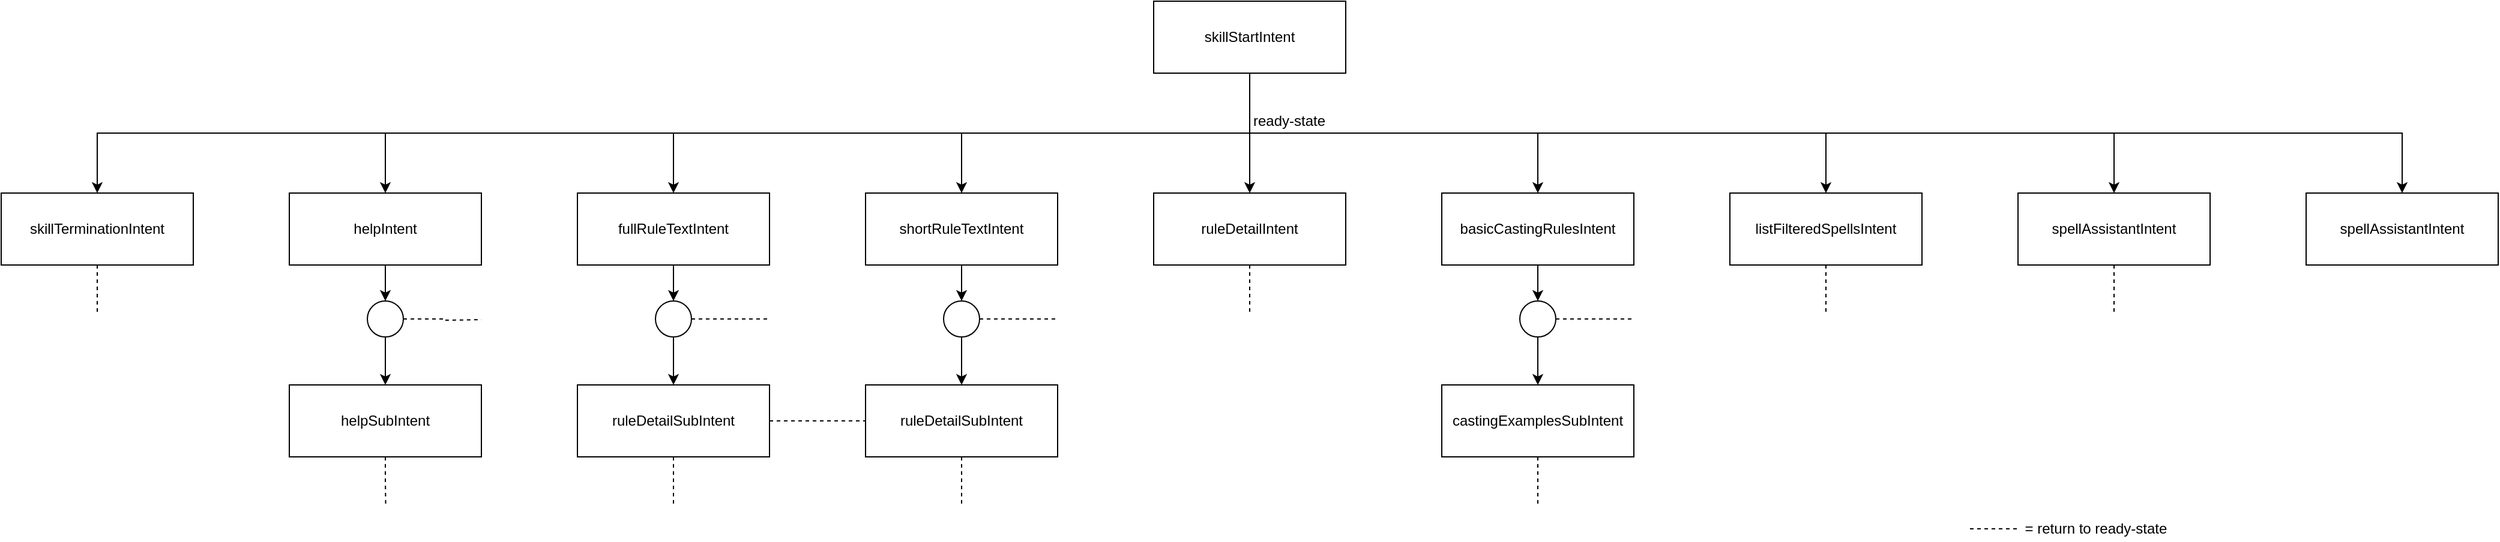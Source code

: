 <mxfile version="14.1.8" type="device"><diagram id="jQs6yxECspEw916ndls4" name="Seite-1"><mxGraphModel dx="733" dy="2117" grid="1" gridSize="10" guides="1" tooltips="1" connect="1" arrows="1" fold="1" page="1" pageScale="1" pageWidth="827" pageHeight="1169" math="0" shadow="0"><root><mxCell id="0"/><mxCell id="1" parent="0"/><mxCell id="MGvzKNlJy8ga0nyBK8fZ-31" style="edgeStyle=orthogonalEdgeStyle;rounded=0;orthogonalLoop=1;jettySize=auto;html=1;exitX=0.5;exitY=1;exitDx=0;exitDy=0;entryX=0.5;entryY=0;entryDx=0;entryDy=0;" parent="1" source="MGvzKNlJy8ga0nyBK8fZ-1" target="MGvzKNlJy8ga0nyBK8fZ-18" edge="1"><mxGeometry relative="1" as="geometry"/></mxCell><mxCell id="MGvzKNlJy8ga0nyBK8fZ-32" style="edgeStyle=orthogonalEdgeStyle;rounded=0;orthogonalLoop=1;jettySize=auto;html=1;exitX=0.5;exitY=1;exitDx=0;exitDy=0;" parent="1" source="MGvzKNlJy8ga0nyBK8fZ-1" target="MGvzKNlJy8ga0nyBK8fZ-19" edge="1"><mxGeometry relative="1" as="geometry"/></mxCell><mxCell id="MGvzKNlJy8ga0nyBK8fZ-33" style="edgeStyle=orthogonalEdgeStyle;rounded=0;orthogonalLoop=1;jettySize=auto;html=1;exitX=0.5;exitY=1;exitDx=0;exitDy=0;entryX=0.5;entryY=0;entryDx=0;entryDy=0;" parent="1" source="MGvzKNlJy8ga0nyBK8fZ-1" target="MGvzKNlJy8ga0nyBK8fZ-20" edge="1"><mxGeometry relative="1" as="geometry"/></mxCell><mxCell id="MGvzKNlJy8ga0nyBK8fZ-34" style="edgeStyle=orthogonalEdgeStyle;rounded=0;orthogonalLoop=1;jettySize=auto;html=1;exitX=0.5;exitY=1;exitDx=0;exitDy=0;entryX=0.5;entryY=0;entryDx=0;entryDy=0;" parent="1" source="MGvzKNlJy8ga0nyBK8fZ-1" target="MGvzKNlJy8ga0nyBK8fZ-21" edge="1"><mxGeometry relative="1" as="geometry"/></mxCell><mxCell id="MGvzKNlJy8ga0nyBK8fZ-35" style="edgeStyle=orthogonalEdgeStyle;rounded=0;orthogonalLoop=1;jettySize=auto;html=1;exitX=0.5;exitY=1;exitDx=0;exitDy=0;" parent="1" source="MGvzKNlJy8ga0nyBK8fZ-1" target="MGvzKNlJy8ga0nyBK8fZ-24" edge="1"><mxGeometry relative="1" as="geometry"/></mxCell><mxCell id="MGvzKNlJy8ga0nyBK8fZ-36" style="edgeStyle=orthogonalEdgeStyle;rounded=0;orthogonalLoop=1;jettySize=auto;html=1;exitX=0.5;exitY=1;exitDx=0;exitDy=0;" parent="1" source="MGvzKNlJy8ga0nyBK8fZ-1" target="MGvzKNlJy8ga0nyBK8fZ-26" edge="1"><mxGeometry relative="1" as="geometry"/></mxCell><mxCell id="MGvzKNlJy8ga0nyBK8fZ-37" style="edgeStyle=orthogonalEdgeStyle;rounded=0;orthogonalLoop=1;jettySize=auto;html=1;exitX=0.5;exitY=1;exitDx=0;exitDy=0;" parent="1" source="MGvzKNlJy8ga0nyBK8fZ-1" target="MGvzKNlJy8ga0nyBK8fZ-30" edge="1"><mxGeometry relative="1" as="geometry"/></mxCell><mxCell id="MGvzKNlJy8ga0nyBK8fZ-43" style="edgeStyle=orthogonalEdgeStyle;rounded=0;orthogonalLoop=1;jettySize=auto;html=1;exitX=0.5;exitY=1;exitDx=0;exitDy=0;entryX=0.5;entryY=0;entryDx=0;entryDy=0;endArrow=classic;endFill=1;" parent="1" source="MGvzKNlJy8ga0nyBK8fZ-1" target="MGvzKNlJy8ga0nyBK8fZ-42" edge="1"><mxGeometry relative="1" as="geometry"/></mxCell><mxCell id="3sFwHkFUGNhHAYDC7Dpv-3" style="edgeStyle=orthogonalEdgeStyle;rounded=0;orthogonalLoop=1;jettySize=auto;html=1;exitX=0.5;exitY=1;exitDx=0;exitDy=0;entryX=0.5;entryY=0;entryDx=0;entryDy=0;" parent="1" source="MGvzKNlJy8ga0nyBK8fZ-1" target="3sFwHkFUGNhHAYDC7Dpv-1" edge="1"><mxGeometry relative="1" as="geometry"/></mxCell><mxCell id="MGvzKNlJy8ga0nyBK8fZ-1" value="skillStartIntent" style="rounded=0;whiteSpace=wrap;html=1;" parent="1" vertex="1"><mxGeometry x="1920" y="-1040" width="160" height="60" as="geometry"/></mxCell><mxCell id="MGvzKNlJy8ga0nyBK8fZ-81" style="edgeStyle=orthogonalEdgeStyle;rounded=0;orthogonalLoop=1;jettySize=auto;html=1;exitX=0.5;exitY=1;exitDx=0;exitDy=0;entryX=0.5;entryY=0;entryDx=0;entryDy=0;endArrow=classic;endFill=1;" parent="1" source="MGvzKNlJy8ga0nyBK8fZ-18" target="MGvzKNlJy8ga0nyBK8fZ-75" edge="1"><mxGeometry relative="1" as="geometry"/></mxCell><mxCell id="MGvzKNlJy8ga0nyBK8fZ-18" value="helpIntent" style="rounded=0;whiteSpace=wrap;html=1;" parent="1" vertex="1"><mxGeometry x="1200" y="-880" width="160" height="60" as="geometry"/></mxCell><mxCell id="MGvzKNlJy8ga0nyBK8fZ-57" style="edgeStyle=orthogonalEdgeStyle;rounded=0;orthogonalLoop=1;jettySize=auto;html=1;exitX=0.5;exitY=1;exitDx=0;exitDy=0;entryX=0.5;entryY=0;entryDx=0;entryDy=0;endArrow=classic;endFill=1;" parent="1" source="MGvzKNlJy8ga0nyBK8fZ-19" target="MGvzKNlJy8ga0nyBK8fZ-56" edge="1"><mxGeometry relative="1" as="geometry"/></mxCell><mxCell id="MGvzKNlJy8ga0nyBK8fZ-19" value="fullRuleTextIntent" style="rounded=0;whiteSpace=wrap;html=1;" parent="1" vertex="1"><mxGeometry x="1440" y="-880" width="160" height="60" as="geometry"/></mxCell><mxCell id="MGvzKNlJy8ga0nyBK8fZ-58" style="edgeStyle=orthogonalEdgeStyle;rounded=0;orthogonalLoop=1;jettySize=auto;html=1;exitX=0.5;exitY=1;exitDx=0;exitDy=0;entryX=0.5;entryY=0;entryDx=0;entryDy=0;endArrow=classic;endFill=1;" parent="1" source="MGvzKNlJy8ga0nyBK8fZ-20" target="MGvzKNlJy8ga0nyBK8fZ-55" edge="1"><mxGeometry relative="1" as="geometry"/></mxCell><mxCell id="MGvzKNlJy8ga0nyBK8fZ-20" value="shortRuleTextIntent" style="rounded=0;whiteSpace=wrap;html=1;" parent="1" vertex="1"><mxGeometry x="1680" y="-880" width="160" height="60" as="geometry"/></mxCell><mxCell id="MGvzKNlJy8ga0nyBK8fZ-49" style="edgeStyle=orthogonalEdgeStyle;rounded=0;orthogonalLoop=1;jettySize=auto;html=1;exitX=0.5;exitY=1;exitDx=0;exitDy=0;dashed=1;endArrow=none;endFill=0;" parent="1" source="MGvzKNlJy8ga0nyBK8fZ-21" edge="1"><mxGeometry relative="1" as="geometry"><mxPoint x="2000" y="-780" as="targetPoint"/></mxGeometry></mxCell><mxCell id="MGvzKNlJy8ga0nyBK8fZ-21" value="ruleDetailIntent" style="rounded=0;whiteSpace=wrap;html=1;" parent="1" vertex="1"><mxGeometry x="1920" y="-880" width="160" height="60" as="geometry"/></mxCell><mxCell id="MGvzKNlJy8ga0nyBK8fZ-48" style="edgeStyle=orthogonalEdgeStyle;rounded=0;orthogonalLoop=1;jettySize=auto;html=1;exitX=0.5;exitY=1;exitDx=0;exitDy=0;dashed=1;endArrow=none;endFill=0;" parent="1" source="MGvzKNlJy8ga0nyBK8fZ-22" edge="1"><mxGeometry relative="1" as="geometry"><mxPoint x="1760" y="-620" as="targetPoint"/></mxGeometry></mxCell><mxCell id="MGvzKNlJy8ga0nyBK8fZ-22" value="ruleDetailSubIntent" style="rounded=0;whiteSpace=wrap;html=1;" parent="1" vertex="1"><mxGeometry x="1680" y="-720" width="160" height="60" as="geometry"/></mxCell><mxCell id="MGvzKNlJy8ga0nyBK8fZ-61" style="edgeStyle=orthogonalEdgeStyle;rounded=0;orthogonalLoop=1;jettySize=auto;html=1;exitX=0.5;exitY=1;exitDx=0;exitDy=0;entryX=0.5;entryY=0;entryDx=0;entryDy=0;endArrow=classic;endFill=1;" parent="1" source="MGvzKNlJy8ga0nyBK8fZ-24" target="MGvzKNlJy8ga0nyBK8fZ-53" edge="1"><mxGeometry relative="1" as="geometry"/></mxCell><mxCell id="MGvzKNlJy8ga0nyBK8fZ-24" value="basicCastingRulesIntent" style="rounded=0;whiteSpace=wrap;html=1;" parent="1" vertex="1"><mxGeometry x="2160" y="-880" width="160" height="60" as="geometry"/></mxCell><mxCell id="MGvzKNlJy8ga0nyBK8fZ-50" style="edgeStyle=orthogonalEdgeStyle;rounded=0;orthogonalLoop=1;jettySize=auto;html=1;exitX=0.5;exitY=1;exitDx=0;exitDy=0;dashed=1;endArrow=none;endFill=0;" parent="1" source="MGvzKNlJy8ga0nyBK8fZ-25" edge="1"><mxGeometry relative="1" as="geometry"><mxPoint x="2240" y="-620" as="targetPoint"/></mxGeometry></mxCell><mxCell id="MGvzKNlJy8ga0nyBK8fZ-25" value="castingExamplesSubIntent" style="rounded=0;whiteSpace=wrap;html=1;" parent="1" vertex="1"><mxGeometry x="2160" y="-720" width="160" height="60" as="geometry"/></mxCell><mxCell id="MGvzKNlJy8ga0nyBK8fZ-51" style="edgeStyle=orthogonalEdgeStyle;rounded=0;orthogonalLoop=1;jettySize=auto;html=1;exitX=0.5;exitY=1;exitDx=0;exitDy=0;dashed=1;endArrow=none;endFill=0;" parent="1" source="MGvzKNlJy8ga0nyBK8fZ-26" edge="1"><mxGeometry relative="1" as="geometry"><mxPoint x="2480" y="-780" as="targetPoint"/></mxGeometry></mxCell><mxCell id="MGvzKNlJy8ga0nyBK8fZ-26" value="listFilteredSpellsIntent" style="rounded=0;whiteSpace=wrap;html=1;" parent="1" vertex="1"><mxGeometry x="2400" y="-880" width="160" height="60" as="geometry"/></mxCell><mxCell id="MGvzKNlJy8ga0nyBK8fZ-41" style="edgeStyle=orthogonalEdgeStyle;rounded=0;orthogonalLoop=1;jettySize=auto;html=1;exitX=1;exitY=0.5;exitDx=0;exitDy=0;entryX=0;entryY=0.5;entryDx=0;entryDy=0;dashed=1;endArrow=none;endFill=0;" parent="1" source="MGvzKNlJy8ga0nyBK8fZ-29" target="MGvzKNlJy8ga0nyBK8fZ-22" edge="1"><mxGeometry relative="1" as="geometry"/></mxCell><mxCell id="MGvzKNlJy8ga0nyBK8fZ-47" style="edgeStyle=orthogonalEdgeStyle;rounded=0;orthogonalLoop=1;jettySize=auto;html=1;exitX=0.5;exitY=1;exitDx=0;exitDy=0;dashed=1;endArrow=none;endFill=0;" parent="1" source="MGvzKNlJy8ga0nyBK8fZ-29" edge="1"><mxGeometry relative="1" as="geometry"><mxPoint x="1520" y="-620" as="targetPoint"/></mxGeometry></mxCell><mxCell id="MGvzKNlJy8ga0nyBK8fZ-29" value="ruleDetailSubIntent" style="rounded=0;whiteSpace=wrap;html=1;" parent="1" vertex="1"><mxGeometry x="1440" y="-720" width="160" height="60" as="geometry"/></mxCell><mxCell id="MGvzKNlJy8ga0nyBK8fZ-54" style="edgeStyle=orthogonalEdgeStyle;rounded=0;orthogonalLoop=1;jettySize=auto;html=1;exitX=0.5;exitY=1;exitDx=0;exitDy=0;dashed=1;endArrow=none;endFill=0;" parent="1" source="MGvzKNlJy8ga0nyBK8fZ-30" edge="1"><mxGeometry relative="1" as="geometry"><mxPoint x="2720" y="-780" as="targetPoint"/></mxGeometry></mxCell><mxCell id="MGvzKNlJy8ga0nyBK8fZ-30" value="spellAssistantIntent" style="rounded=0;whiteSpace=wrap;html=1;" parent="1" vertex="1"><mxGeometry x="2640" y="-880" width="160" height="60" as="geometry"/></mxCell><mxCell id="MGvzKNlJy8ga0nyBK8fZ-45" style="edgeStyle=orthogonalEdgeStyle;rounded=0;orthogonalLoop=1;jettySize=auto;html=1;exitX=0.5;exitY=1;exitDx=0;exitDy=0;endArrow=none;endFill=0;dashed=1;" parent="1" source="MGvzKNlJy8ga0nyBK8fZ-42" edge="1"><mxGeometry relative="1" as="geometry"><mxPoint x="1040" y="-780" as="targetPoint"/></mxGeometry></mxCell><mxCell id="MGvzKNlJy8ga0nyBK8fZ-42" value="skillTerminationIntent" style="rounded=0;whiteSpace=wrap;html=1;" parent="1" vertex="1"><mxGeometry x="960" y="-880" width="160" height="60" as="geometry"/></mxCell><mxCell id="MGvzKNlJy8ga0nyBK8fZ-62" style="edgeStyle=orthogonalEdgeStyle;rounded=0;orthogonalLoop=1;jettySize=auto;html=1;exitX=0.5;exitY=1;exitDx=0;exitDy=0;entryX=0.5;entryY=0;entryDx=0;entryDy=0;endArrow=classic;endFill=1;" parent="1" source="MGvzKNlJy8ga0nyBK8fZ-53" target="MGvzKNlJy8ga0nyBK8fZ-25" edge="1"><mxGeometry relative="1" as="geometry"/></mxCell><mxCell id="MGvzKNlJy8ga0nyBK8fZ-66" style="edgeStyle=orthogonalEdgeStyle;rounded=0;orthogonalLoop=1;jettySize=auto;html=1;exitX=1;exitY=0.5;exitDx=0;exitDy=0;endArrow=none;endFill=0;dashed=1;" parent="1" source="MGvzKNlJy8ga0nyBK8fZ-53" edge="1"><mxGeometry relative="1" as="geometry"><mxPoint x="2320" y="-775" as="targetPoint"/></mxGeometry></mxCell><mxCell id="MGvzKNlJy8ga0nyBK8fZ-53" value="" style="ellipse;whiteSpace=wrap;html=1;aspect=fixed;" parent="1" vertex="1"><mxGeometry x="2225" y="-790" width="30" height="30" as="geometry"/></mxCell><mxCell id="MGvzKNlJy8ga0nyBK8fZ-59" style="edgeStyle=orthogonalEdgeStyle;rounded=0;orthogonalLoop=1;jettySize=auto;html=1;exitX=0.5;exitY=1;exitDx=0;exitDy=0;entryX=0.5;entryY=0;entryDx=0;entryDy=0;endArrow=classic;endFill=1;" parent="1" source="MGvzKNlJy8ga0nyBK8fZ-55" target="MGvzKNlJy8ga0nyBK8fZ-22" edge="1"><mxGeometry relative="1" as="geometry"/></mxCell><mxCell id="MGvzKNlJy8ga0nyBK8fZ-68" style="edgeStyle=orthogonalEdgeStyle;rounded=0;orthogonalLoop=1;jettySize=auto;html=1;exitX=1;exitY=0.5;exitDx=0;exitDy=0;dashed=1;endArrow=none;endFill=0;" parent="1" source="MGvzKNlJy8ga0nyBK8fZ-55" edge="1"><mxGeometry relative="1" as="geometry"><mxPoint x="1840" y="-775" as="targetPoint"/></mxGeometry></mxCell><mxCell id="MGvzKNlJy8ga0nyBK8fZ-55" value="" style="ellipse;whiteSpace=wrap;html=1;aspect=fixed;" parent="1" vertex="1"><mxGeometry x="1745" y="-790" width="30" height="30" as="geometry"/></mxCell><mxCell id="MGvzKNlJy8ga0nyBK8fZ-60" style="edgeStyle=orthogonalEdgeStyle;rounded=0;orthogonalLoop=1;jettySize=auto;html=1;exitX=0.5;exitY=1;exitDx=0;exitDy=0;entryX=0.5;entryY=0;entryDx=0;entryDy=0;endArrow=classic;endFill=1;" parent="1" source="MGvzKNlJy8ga0nyBK8fZ-56" target="MGvzKNlJy8ga0nyBK8fZ-29" edge="1"><mxGeometry relative="1" as="geometry"/></mxCell><mxCell id="MGvzKNlJy8ga0nyBK8fZ-67" style="edgeStyle=orthogonalEdgeStyle;rounded=0;orthogonalLoop=1;jettySize=auto;html=1;exitX=1;exitY=0.5;exitDx=0;exitDy=0;dashed=1;endArrow=none;endFill=0;" parent="1" source="MGvzKNlJy8ga0nyBK8fZ-56" edge="1"><mxGeometry relative="1" as="geometry"><mxPoint x="1600" y="-775" as="targetPoint"/></mxGeometry></mxCell><mxCell id="MGvzKNlJy8ga0nyBK8fZ-56" value="" style="ellipse;whiteSpace=wrap;html=1;aspect=fixed;" parent="1" vertex="1"><mxGeometry x="1505" y="-790" width="30" height="30" as="geometry"/></mxCell><mxCell id="MGvzKNlJy8ga0nyBK8fZ-69" value="" style="endArrow=none;dashed=1;html=1;" parent="1" edge="1"><mxGeometry width="50" height="50" relative="1" as="geometry"><mxPoint x="2600" y="-600" as="sourcePoint"/><mxPoint x="2640" y="-600" as="targetPoint"/></mxGeometry></mxCell><mxCell id="MGvzKNlJy8ga0nyBK8fZ-70" value="= return to ready-state" style="text;html=1;strokeColor=none;fillColor=none;align=center;verticalAlign=middle;whiteSpace=wrap;rounded=0;" parent="1" vertex="1"><mxGeometry x="2640" y="-610" width="130" height="20" as="geometry"/></mxCell><mxCell id="MGvzKNlJy8ga0nyBK8fZ-71" value="ready-state" style="text;html=1;strokeColor=none;fillColor=none;align=center;verticalAlign=middle;whiteSpace=wrap;rounded=0;" parent="1" vertex="1"><mxGeometry x="1998" y="-950" width="70" height="20" as="geometry"/></mxCell><mxCell id="MGvzKNlJy8ga0nyBK8fZ-73" style="edgeStyle=orthogonalEdgeStyle;rounded=0;orthogonalLoop=1;jettySize=auto;html=1;exitX=0.5;exitY=1;exitDx=0;exitDy=0;dashed=1;endArrow=none;endFill=0;" parent="1" source="MGvzKNlJy8ga0nyBK8fZ-72" edge="1"><mxGeometry relative="1" as="geometry"><mxPoint x="1280.286" y="-620" as="targetPoint"/></mxGeometry></mxCell><mxCell id="MGvzKNlJy8ga0nyBK8fZ-72" value="helpSubIntent" style="rounded=0;whiteSpace=wrap;html=1;" parent="1" vertex="1"><mxGeometry x="1200" y="-720" width="160" height="60" as="geometry"/></mxCell><mxCell id="MGvzKNlJy8ga0nyBK8fZ-78" style="edgeStyle=orthogonalEdgeStyle;rounded=0;orthogonalLoop=1;jettySize=auto;html=1;exitX=1;exitY=0.5;exitDx=0;exitDy=0;dashed=1;endArrow=none;endFill=0;" parent="1" source="MGvzKNlJy8ga0nyBK8fZ-75" edge="1"><mxGeometry relative="1" as="geometry"><mxPoint x="1360" y="-774.429" as="targetPoint"/></mxGeometry></mxCell><mxCell id="MGvzKNlJy8ga0nyBK8fZ-82" style="edgeStyle=orthogonalEdgeStyle;rounded=0;orthogonalLoop=1;jettySize=auto;html=1;exitX=0.5;exitY=1;exitDx=0;exitDy=0;entryX=0.5;entryY=0;entryDx=0;entryDy=0;endArrow=classic;endFill=1;" parent="1" source="MGvzKNlJy8ga0nyBK8fZ-75" target="MGvzKNlJy8ga0nyBK8fZ-72" edge="1"><mxGeometry relative="1" as="geometry"/></mxCell><mxCell id="MGvzKNlJy8ga0nyBK8fZ-75" value="" style="ellipse;whiteSpace=wrap;html=1;aspect=fixed;" parent="1" vertex="1"><mxGeometry x="1265" y="-790" width="30" height="30" as="geometry"/></mxCell><mxCell id="3sFwHkFUGNhHAYDC7Dpv-1" value="spellAssistantIntent" style="rounded=0;whiteSpace=wrap;html=1;" parent="1" vertex="1"><mxGeometry x="2880" y="-880" width="160" height="60" as="geometry"/></mxCell></root></mxGraphModel></diagram></mxfile>